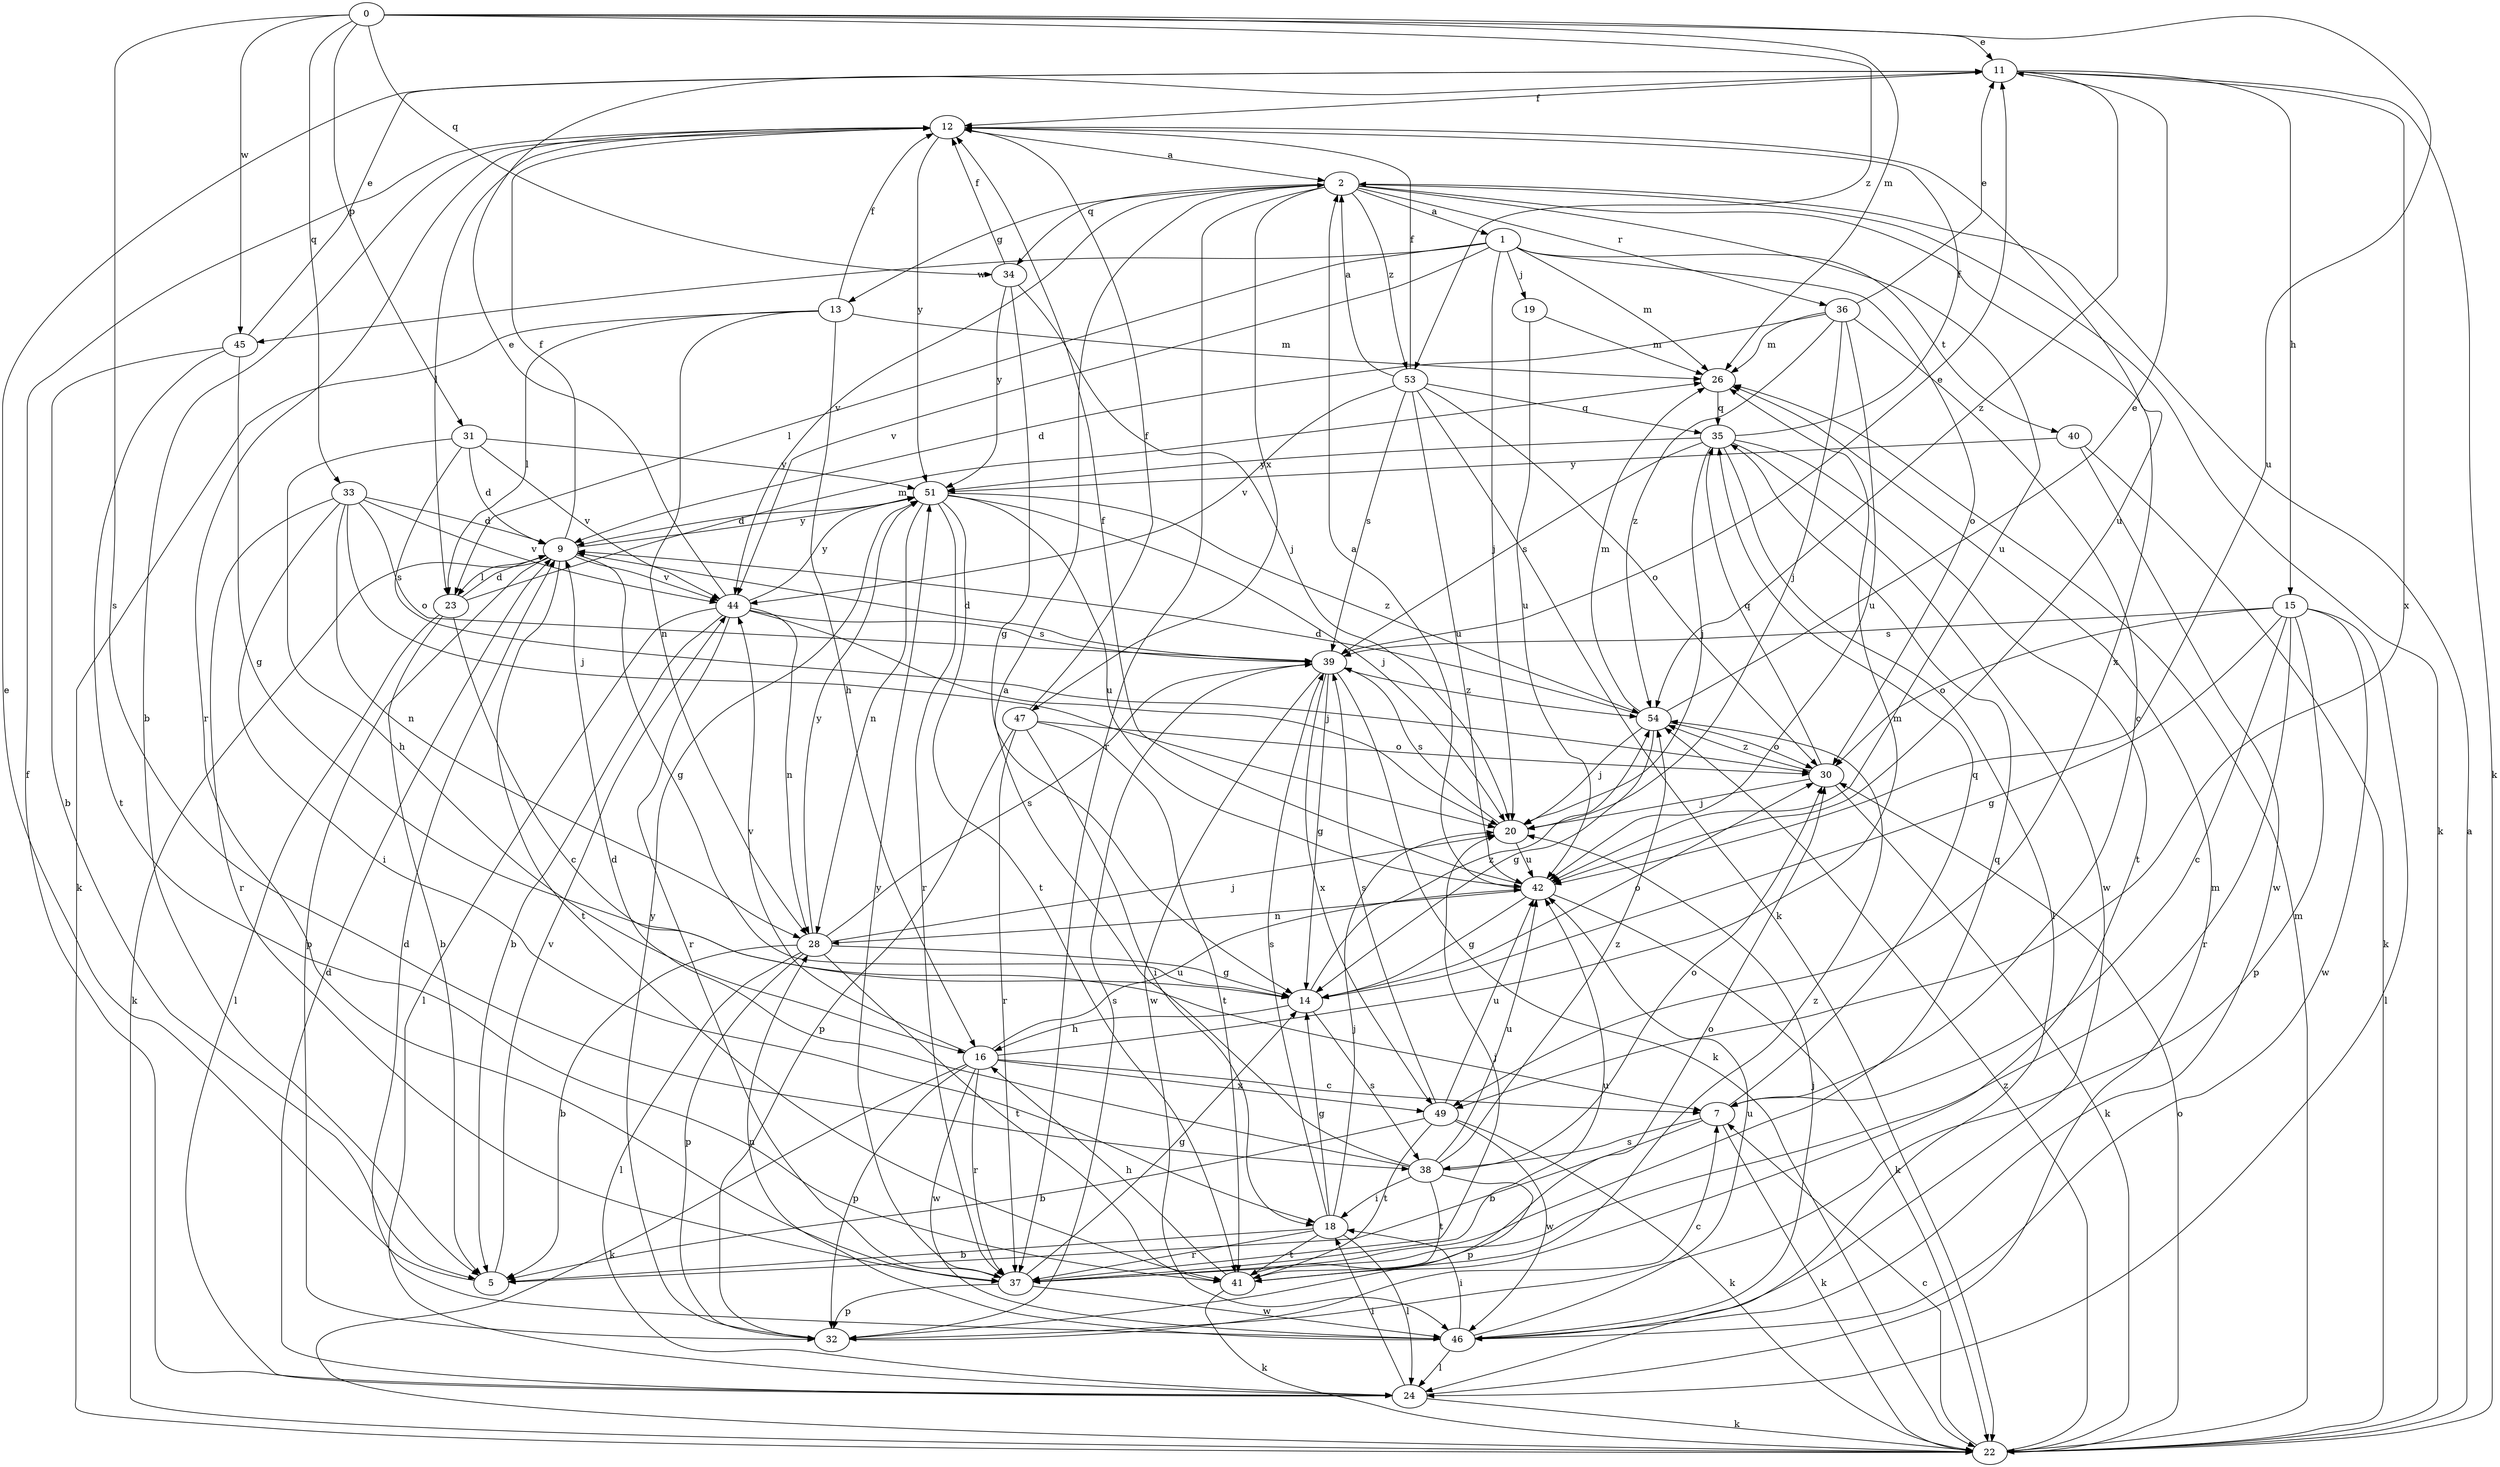 strict digraph  {
0;
1;
2;
5;
7;
9;
11;
12;
13;
14;
15;
16;
18;
19;
20;
22;
23;
24;
26;
28;
30;
31;
32;
33;
34;
35;
36;
37;
38;
39;
40;
41;
42;
44;
45;
46;
47;
49;
51;
53;
54;
0 -> 11  [label=e];
0 -> 26  [label=m];
0 -> 31  [label=p];
0 -> 33  [label=q];
0 -> 34  [label=q];
0 -> 38  [label=s];
0 -> 42  [label=u];
0 -> 45  [label=w];
0 -> 53  [label=z];
1 -> 19  [label=j];
1 -> 20  [label=j];
1 -> 23  [label=l];
1 -> 26  [label=m];
1 -> 30  [label=o];
1 -> 40  [label=t];
1 -> 44  [label=v];
1 -> 45  [label=w];
2 -> 1  [label=a];
2 -> 13  [label=g];
2 -> 22  [label=k];
2 -> 34  [label=q];
2 -> 36  [label=r];
2 -> 37  [label=r];
2 -> 42  [label=u];
2 -> 44  [label=v];
2 -> 47  [label=x];
2 -> 49  [label=x];
2 -> 53  [label=z];
5 -> 11  [label=e];
5 -> 44  [label=v];
7 -> 5  [label=b];
7 -> 22  [label=k];
7 -> 35  [label=q];
7 -> 38  [label=s];
9 -> 12  [label=f];
9 -> 14  [label=g];
9 -> 22  [label=k];
9 -> 23  [label=l];
9 -> 32  [label=p];
9 -> 41  [label=t];
9 -> 44  [label=v];
9 -> 51  [label=y];
11 -> 12  [label=f];
11 -> 15  [label=h];
11 -> 22  [label=k];
11 -> 49  [label=x];
11 -> 54  [label=z];
12 -> 2  [label=a];
12 -> 5  [label=b];
12 -> 23  [label=l];
12 -> 37  [label=r];
12 -> 42  [label=u];
12 -> 51  [label=y];
13 -> 12  [label=f];
13 -> 16  [label=h];
13 -> 22  [label=k];
13 -> 23  [label=l];
13 -> 26  [label=m];
13 -> 28  [label=n];
14 -> 16  [label=h];
14 -> 30  [label=o];
14 -> 38  [label=s];
14 -> 54  [label=z];
15 -> 7  [label=c];
15 -> 14  [label=g];
15 -> 24  [label=l];
15 -> 30  [label=o];
15 -> 32  [label=p];
15 -> 37  [label=r];
15 -> 39  [label=s];
15 -> 46  [label=w];
16 -> 7  [label=c];
16 -> 22  [label=k];
16 -> 26  [label=m];
16 -> 32  [label=p];
16 -> 37  [label=r];
16 -> 42  [label=u];
16 -> 44  [label=v];
16 -> 46  [label=w];
16 -> 49  [label=x];
18 -> 5  [label=b];
18 -> 14  [label=g];
18 -> 20  [label=j];
18 -> 24  [label=l];
18 -> 37  [label=r];
18 -> 39  [label=s];
18 -> 41  [label=t];
19 -> 26  [label=m];
19 -> 42  [label=u];
20 -> 39  [label=s];
20 -> 42  [label=u];
22 -> 2  [label=a];
22 -> 7  [label=c];
22 -> 26  [label=m];
22 -> 30  [label=o];
22 -> 54  [label=z];
23 -> 5  [label=b];
23 -> 7  [label=c];
23 -> 9  [label=d];
23 -> 24  [label=l];
23 -> 26  [label=m];
24 -> 9  [label=d];
24 -> 12  [label=f];
24 -> 18  [label=i];
24 -> 22  [label=k];
24 -> 26  [label=m];
26 -> 35  [label=q];
28 -> 5  [label=b];
28 -> 14  [label=g];
28 -> 20  [label=j];
28 -> 24  [label=l];
28 -> 32  [label=p];
28 -> 39  [label=s];
28 -> 41  [label=t];
28 -> 51  [label=y];
30 -> 20  [label=j];
30 -> 22  [label=k];
30 -> 35  [label=q];
30 -> 54  [label=z];
31 -> 9  [label=d];
31 -> 16  [label=h];
31 -> 30  [label=o];
31 -> 44  [label=v];
31 -> 51  [label=y];
32 -> 7  [label=c];
32 -> 39  [label=s];
32 -> 51  [label=y];
33 -> 9  [label=d];
33 -> 18  [label=i];
33 -> 20  [label=j];
33 -> 28  [label=n];
33 -> 37  [label=r];
33 -> 39  [label=s];
33 -> 44  [label=v];
34 -> 12  [label=f];
34 -> 14  [label=g];
34 -> 20  [label=j];
34 -> 51  [label=y];
35 -> 12  [label=f];
35 -> 20  [label=j];
35 -> 24  [label=l];
35 -> 39  [label=s];
35 -> 41  [label=t];
35 -> 46  [label=w];
35 -> 51  [label=y];
36 -> 7  [label=c];
36 -> 9  [label=d];
36 -> 11  [label=e];
36 -> 20  [label=j];
36 -> 26  [label=m];
36 -> 42  [label=u];
36 -> 54  [label=z];
37 -> 14  [label=g];
37 -> 20  [label=j];
37 -> 32  [label=p];
37 -> 35  [label=q];
37 -> 42  [label=u];
37 -> 46  [label=w];
37 -> 51  [label=y];
38 -> 2  [label=a];
38 -> 9  [label=d];
38 -> 18  [label=i];
38 -> 30  [label=o];
38 -> 32  [label=p];
38 -> 41  [label=t];
38 -> 42  [label=u];
38 -> 54  [label=z];
39 -> 9  [label=d];
39 -> 11  [label=e];
39 -> 14  [label=g];
39 -> 22  [label=k];
39 -> 46  [label=w];
39 -> 49  [label=x];
39 -> 54  [label=z];
40 -> 22  [label=k];
40 -> 46  [label=w];
40 -> 51  [label=y];
41 -> 16  [label=h];
41 -> 22  [label=k];
41 -> 30  [label=o];
41 -> 54  [label=z];
42 -> 2  [label=a];
42 -> 12  [label=f];
42 -> 14  [label=g];
42 -> 22  [label=k];
42 -> 28  [label=n];
44 -> 5  [label=b];
44 -> 11  [label=e];
44 -> 20  [label=j];
44 -> 24  [label=l];
44 -> 28  [label=n];
44 -> 37  [label=r];
44 -> 39  [label=s];
44 -> 51  [label=y];
45 -> 5  [label=b];
45 -> 11  [label=e];
45 -> 14  [label=g];
45 -> 41  [label=t];
46 -> 9  [label=d];
46 -> 18  [label=i];
46 -> 20  [label=j];
46 -> 24  [label=l];
46 -> 28  [label=n];
46 -> 42  [label=u];
47 -> 12  [label=f];
47 -> 18  [label=i];
47 -> 30  [label=o];
47 -> 32  [label=p];
47 -> 37  [label=r];
47 -> 41  [label=t];
49 -> 5  [label=b];
49 -> 22  [label=k];
49 -> 39  [label=s];
49 -> 41  [label=t];
49 -> 42  [label=u];
49 -> 46  [label=w];
51 -> 9  [label=d];
51 -> 20  [label=j];
51 -> 28  [label=n];
51 -> 37  [label=r];
51 -> 41  [label=t];
51 -> 42  [label=u];
51 -> 54  [label=z];
53 -> 2  [label=a];
53 -> 12  [label=f];
53 -> 22  [label=k];
53 -> 30  [label=o];
53 -> 35  [label=q];
53 -> 39  [label=s];
53 -> 42  [label=u];
53 -> 44  [label=v];
54 -> 9  [label=d];
54 -> 11  [label=e];
54 -> 14  [label=g];
54 -> 20  [label=j];
54 -> 26  [label=m];
54 -> 30  [label=o];
}
